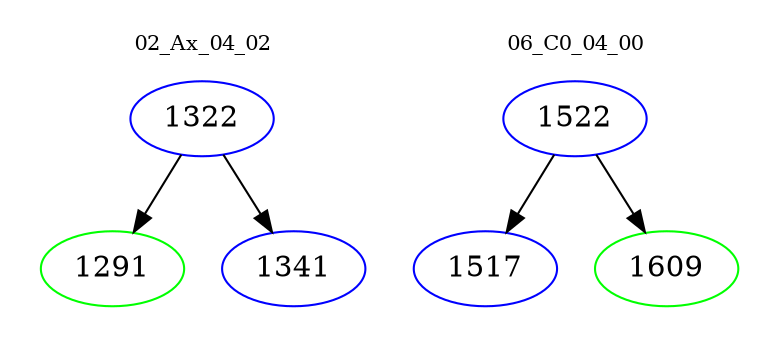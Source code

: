 digraph{
subgraph cluster_0 {
color = white
label = "02_Ax_04_02";
fontsize=10;
T0_1322 [label="1322", color="blue"]
T0_1322 -> T0_1291 [color="black"]
T0_1291 [label="1291", color="green"]
T0_1322 -> T0_1341 [color="black"]
T0_1341 [label="1341", color="blue"]
}
subgraph cluster_1 {
color = white
label = "06_C0_04_00";
fontsize=10;
T1_1522 [label="1522", color="blue"]
T1_1522 -> T1_1517 [color="black"]
T1_1517 [label="1517", color="blue"]
T1_1522 -> T1_1609 [color="black"]
T1_1609 [label="1609", color="green"]
}
}

